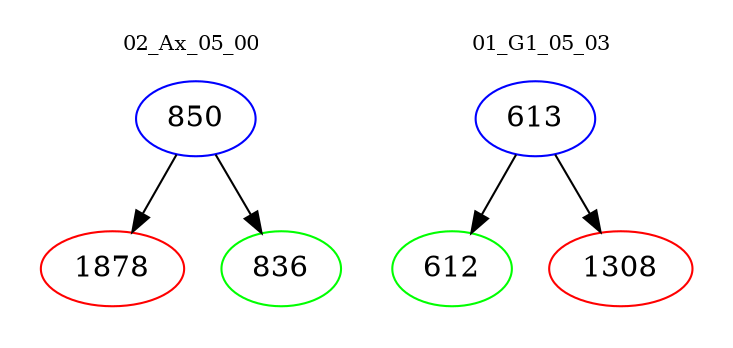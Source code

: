 digraph{
subgraph cluster_0 {
color = white
label = "02_Ax_05_00";
fontsize=10;
T0_850 [label="850", color="blue"]
T0_850 -> T0_1878 [color="black"]
T0_1878 [label="1878", color="red"]
T0_850 -> T0_836 [color="black"]
T0_836 [label="836", color="green"]
}
subgraph cluster_1 {
color = white
label = "01_G1_05_03";
fontsize=10;
T1_613 [label="613", color="blue"]
T1_613 -> T1_612 [color="black"]
T1_612 [label="612", color="green"]
T1_613 -> T1_1308 [color="black"]
T1_1308 [label="1308", color="red"]
}
}
